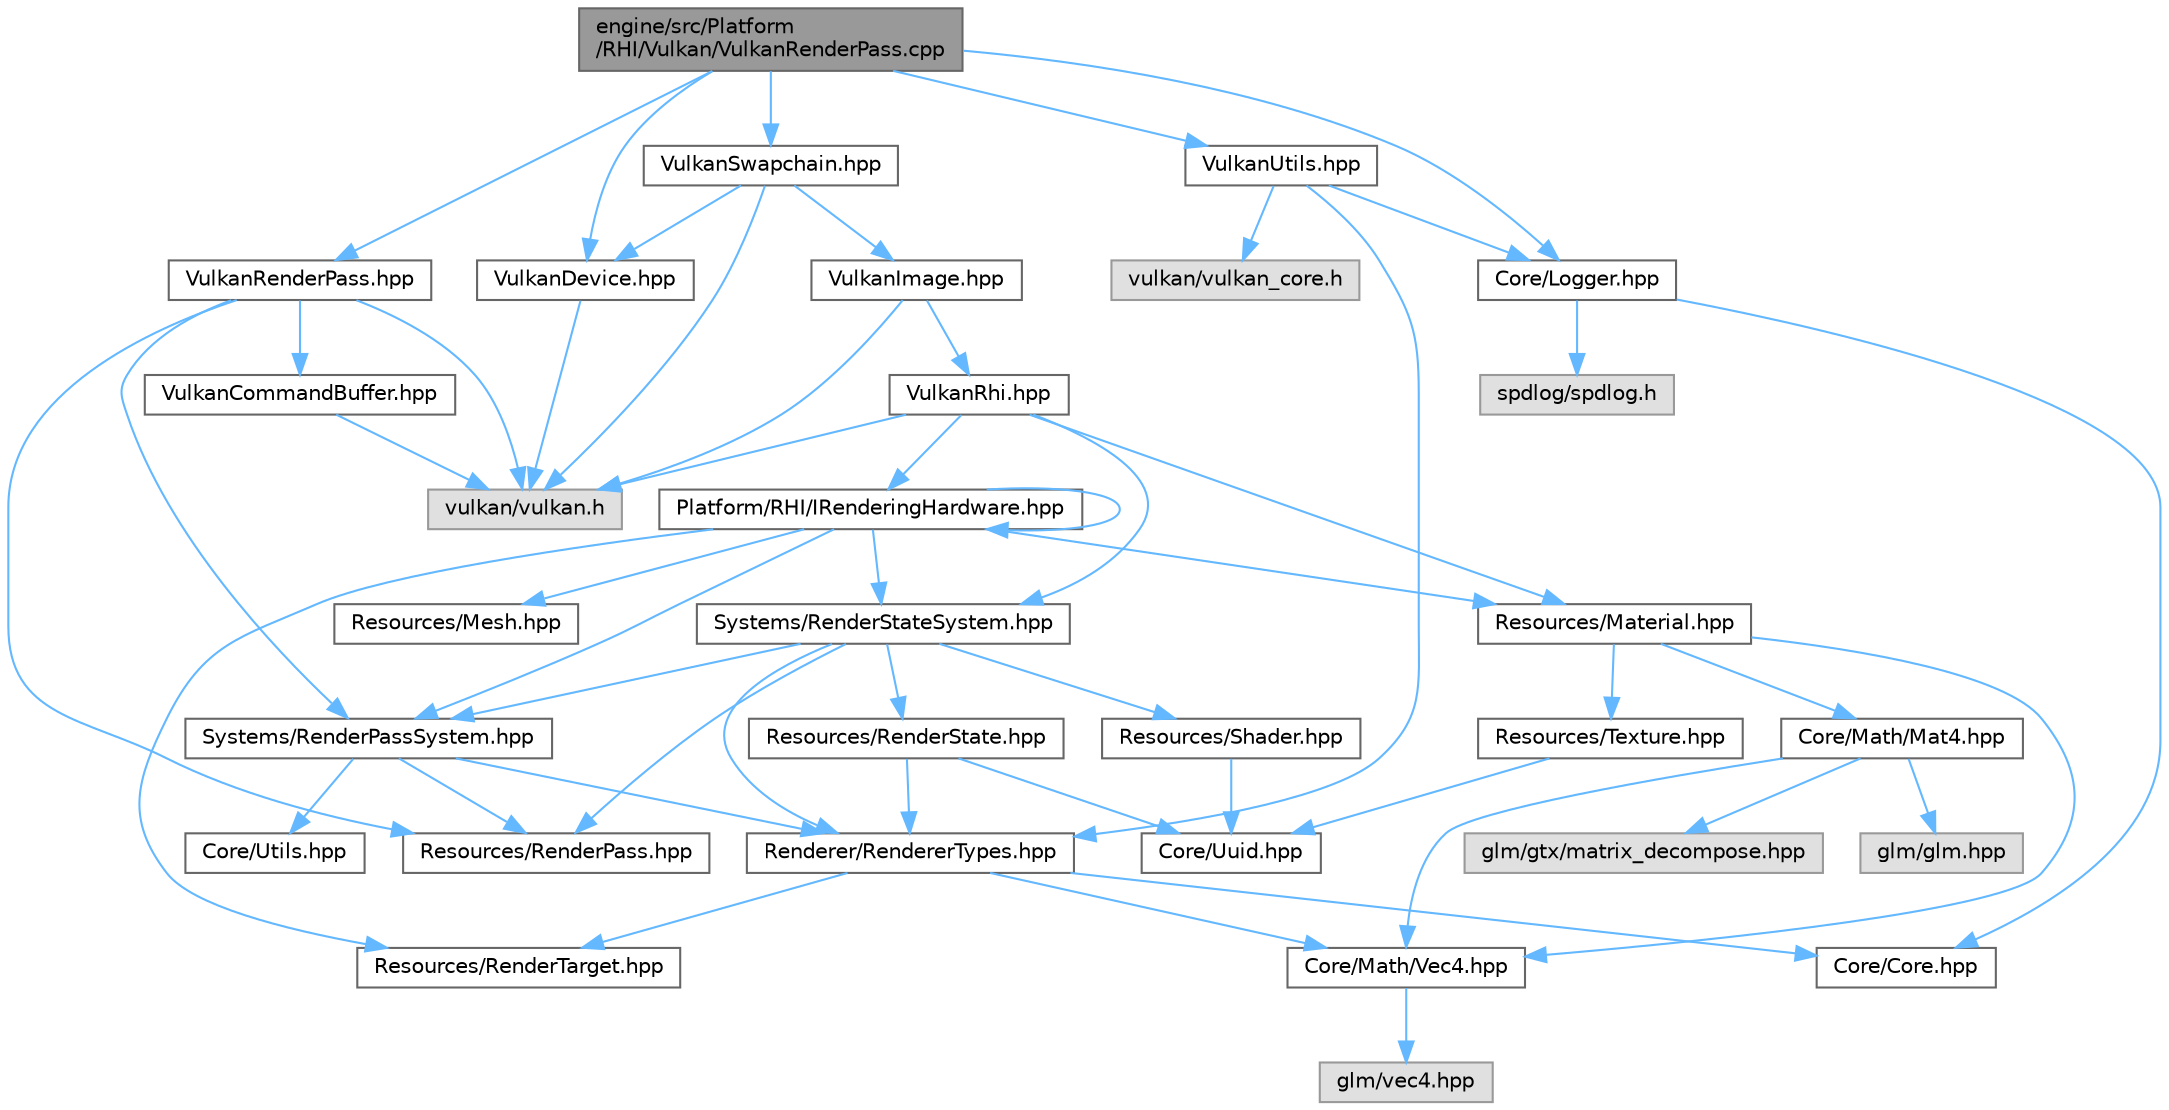 digraph "engine/src/Platform/RHI/Vulkan/VulkanRenderPass.cpp"
{
 // LATEX_PDF_SIZE
  bgcolor="transparent";
  edge [fontname=Helvetica,fontsize=10,labelfontname=Helvetica,labelfontsize=10];
  node [fontname=Helvetica,fontsize=10,shape=box,height=0.2,width=0.4];
  Node1 [id="Node000001",label="engine/src/Platform\l/RHI/Vulkan/VulkanRenderPass.cpp",height=0.2,width=0.4,color="gray40", fillcolor="grey60", style="filled", fontcolor="black",tooltip=" "];
  Node1 -> Node2 [id="edge54_Node000001_Node000002",color="steelblue1",style="solid",tooltip=" "];
  Node2 [id="Node000002",label="VulkanRenderPass.hpp",height=0.2,width=0.4,color="grey40", fillcolor="white", style="filled",URL="$_vulkan_render_pass_8hpp.html",tooltip=" "];
  Node2 -> Node3 [id="edge55_Node000002_Node000003",color="steelblue1",style="solid",tooltip=" "];
  Node3 [id="Node000003",label="vulkan/vulkan.h",height=0.2,width=0.4,color="grey60", fillcolor="#E0E0E0", style="filled",tooltip=" "];
  Node2 -> Node4 [id="edge56_Node000002_Node000004",color="steelblue1",style="solid",tooltip=" "];
  Node4 [id="Node000004",label="Resources/RenderPass.hpp",height=0.2,width=0.4,color="grey40", fillcolor="white", style="filled",URL="$_render_pass_8hpp.html",tooltip=" "];
  Node2 -> Node5 [id="edge57_Node000002_Node000005",color="steelblue1",style="solid",tooltip=" "];
  Node5 [id="Node000005",label="VulkanCommandBuffer.hpp",height=0.2,width=0.4,color="grey40", fillcolor="white", style="filled",URL="$_vulkan_command_buffer_8hpp.html",tooltip=" "];
  Node5 -> Node3 [id="edge58_Node000005_Node000003",color="steelblue1",style="solid",tooltip=" "];
  Node2 -> Node6 [id="edge59_Node000002_Node000006",color="steelblue1",style="solid",tooltip=" "];
  Node6 [id="Node000006",label="Systems/RenderPassSystem.hpp",height=0.2,width=0.4,color="grey40", fillcolor="white", style="filled",URL="$_render_pass_system_8hpp.html",tooltip=" "];
  Node6 -> Node7 [id="edge60_Node000006_Node000007",color="steelblue1",style="solid",tooltip=" "];
  Node7 [id="Node000007",label="Core/Utils.hpp",height=0.2,width=0.4,color="grey40", fillcolor="white", style="filled",URL="$_utils_8hpp.html",tooltip=" "];
  Node6 -> Node8 [id="edge61_Node000006_Node000008",color="steelblue1",style="solid",tooltip=" "];
  Node8 [id="Node000008",label="Renderer/RendererTypes.hpp",height=0.2,width=0.4,color="grey40", fillcolor="white", style="filled",URL="$_renderer_types_8hpp.html",tooltip=" "];
  Node8 -> Node9 [id="edge62_Node000008_Node000009",color="steelblue1",style="solid",tooltip=" "];
  Node9 [id="Node000009",label="Core/Core.hpp",height=0.2,width=0.4,color="grey40", fillcolor="white", style="filled",URL="$_core_8hpp.html",tooltip=" "];
  Node8 -> Node10 [id="edge63_Node000008_Node000010",color="steelblue1",style="solid",tooltip=" "];
  Node10 [id="Node000010",label="Core/Math/Vec4.hpp",height=0.2,width=0.4,color="grey40", fillcolor="white", style="filled",URL="$_vec4_8hpp.html",tooltip=" "];
  Node10 -> Node11 [id="edge64_Node000010_Node000011",color="steelblue1",style="solid",tooltip=" "];
  Node11 [id="Node000011",label="glm/vec4.hpp",height=0.2,width=0.4,color="grey60", fillcolor="#E0E0E0", style="filled",tooltip=" "];
  Node8 -> Node12 [id="edge65_Node000008_Node000012",color="steelblue1",style="solid",tooltip=" "];
  Node12 [id="Node000012",label="Resources/RenderTarget.hpp",height=0.2,width=0.4,color="grey40", fillcolor="white", style="filled",URL="$_render_target_8hpp.html",tooltip=" "];
  Node6 -> Node4 [id="edge66_Node000006_Node000004",color="steelblue1",style="solid",tooltip=" "];
  Node1 -> Node13 [id="edge67_Node000001_Node000013",color="steelblue1",style="solid",tooltip=" "];
  Node13 [id="Node000013",label="Core/Logger.hpp",height=0.2,width=0.4,color="grey40", fillcolor="white", style="filled",URL="$_logger_8hpp.html",tooltip=" "];
  Node13 -> Node14 [id="edge68_Node000013_Node000014",color="steelblue1",style="solid",tooltip=" "];
  Node14 [id="Node000014",label="spdlog/spdlog.h",height=0.2,width=0.4,color="grey60", fillcolor="#E0E0E0", style="filled",tooltip=" "];
  Node13 -> Node9 [id="edge69_Node000013_Node000009",color="steelblue1",style="solid",tooltip=" "];
  Node1 -> Node15 [id="edge70_Node000001_Node000015",color="steelblue1",style="solid",tooltip=" "];
  Node15 [id="Node000015",label="VulkanDevice.hpp",height=0.2,width=0.4,color="grey40", fillcolor="white", style="filled",URL="$_vulkan_device_8hpp.html",tooltip=" "];
  Node15 -> Node3 [id="edge71_Node000015_Node000003",color="steelblue1",style="solid",tooltip=" "];
  Node1 -> Node16 [id="edge72_Node000001_Node000016",color="steelblue1",style="solid",tooltip=" "];
  Node16 [id="Node000016",label="VulkanSwapchain.hpp",height=0.2,width=0.4,color="grey40", fillcolor="white", style="filled",URL="$_vulkan_swapchain_8hpp.html",tooltip=" "];
  Node16 -> Node15 [id="edge73_Node000016_Node000015",color="steelblue1",style="solid",tooltip=" "];
  Node16 -> Node17 [id="edge74_Node000016_Node000017",color="steelblue1",style="solid",tooltip=" "];
  Node17 [id="Node000017",label="VulkanImage.hpp",height=0.2,width=0.4,color="grey40", fillcolor="white", style="filled",URL="$_vulkan_image_8hpp.html",tooltip=" "];
  Node17 -> Node3 [id="edge75_Node000017_Node000003",color="steelblue1",style="solid",tooltip=" "];
  Node17 -> Node18 [id="edge76_Node000017_Node000018",color="steelblue1",style="solid",tooltip=" "];
  Node18 [id="Node000018",label="VulkanRhi.hpp",height=0.2,width=0.4,color="grey40", fillcolor="white", style="filled",URL="$_vulkan_rhi_8hpp.html",tooltip=" "];
  Node18 -> Node3 [id="edge77_Node000018_Node000003",color="steelblue1",style="solid",tooltip=" "];
  Node18 -> Node19 [id="edge78_Node000018_Node000019",color="steelblue1",style="solid",tooltip=" "];
  Node19 [id="Node000019",label="Platform/RHI/IRenderingHardware.hpp",height=0.2,width=0.4,color="grey40", fillcolor="white", style="filled",URL="$_i_rendering_hardware_8hpp.html",tooltip=" "];
  Node19 -> Node19 [id="edge79_Node000019_Node000019",color="steelblue1",style="solid",tooltip=" "];
  Node19 -> Node20 [id="edge80_Node000019_Node000020",color="steelblue1",style="solid",tooltip=" "];
  Node20 [id="Node000020",label="Resources/Material.hpp",height=0.2,width=0.4,color="grey40", fillcolor="white", style="filled",URL="$_material_8hpp.html",tooltip=" "];
  Node20 -> Node21 [id="edge81_Node000020_Node000021",color="steelblue1",style="solid",tooltip=" "];
  Node21 [id="Node000021",label="Core/Math/Mat4.hpp",height=0.2,width=0.4,color="grey40", fillcolor="white", style="filled",URL="$_mat4_8hpp.html",tooltip=" "];
  Node21 -> Node10 [id="edge82_Node000021_Node000010",color="steelblue1",style="solid",tooltip=" "];
  Node21 -> Node22 [id="edge83_Node000021_Node000022",color="steelblue1",style="solid",tooltip=" "];
  Node22 [id="Node000022",label="glm/glm.hpp",height=0.2,width=0.4,color="grey60", fillcolor="#E0E0E0", style="filled",tooltip=" "];
  Node21 -> Node23 [id="edge84_Node000021_Node000023",color="steelblue1",style="solid",tooltip=" "];
  Node23 [id="Node000023",label="glm/gtx/matrix_decompose.hpp",height=0.2,width=0.4,color="grey60", fillcolor="#E0E0E0", style="filled",tooltip=" "];
  Node20 -> Node10 [id="edge85_Node000020_Node000010",color="steelblue1",style="solid",tooltip=" "];
  Node20 -> Node24 [id="edge86_Node000020_Node000024",color="steelblue1",style="solid",tooltip=" "];
  Node24 [id="Node000024",label="Resources/Texture.hpp",height=0.2,width=0.4,color="grey40", fillcolor="white", style="filled",URL="$_texture_8hpp.html",tooltip=" "];
  Node24 -> Node25 [id="edge87_Node000024_Node000025",color="steelblue1",style="solid",tooltip=" "];
  Node25 [id="Node000025",label="Core/Uuid.hpp",height=0.2,width=0.4,color="grey40", fillcolor="white", style="filled",URL="$_uuid_8hpp.html",tooltip=" "];
  Node19 -> Node26 [id="edge88_Node000019_Node000026",color="steelblue1",style="solid",tooltip=" "];
  Node26 [id="Node000026",label="Resources/Mesh.hpp",height=0.2,width=0.4,color="grey40", fillcolor="white", style="filled",URL="$_mesh_8hpp.html",tooltip=" "];
  Node19 -> Node12 [id="edge89_Node000019_Node000012",color="steelblue1",style="solid",tooltip=" "];
  Node19 -> Node6 [id="edge90_Node000019_Node000006",color="steelblue1",style="solid",tooltip=" "];
  Node19 -> Node27 [id="edge91_Node000019_Node000027",color="steelblue1",style="solid",tooltip=" "];
  Node27 [id="Node000027",label="Systems/RenderStateSystem.hpp",height=0.2,width=0.4,color="grey40", fillcolor="white", style="filled",URL="$_render_state_system_8hpp.html",tooltip=" "];
  Node27 -> Node6 [id="edge92_Node000027_Node000006",color="steelblue1",style="solid",tooltip=" "];
  Node27 -> Node8 [id="edge93_Node000027_Node000008",color="steelblue1",style="solid",tooltip=" "];
  Node27 -> Node4 [id="edge94_Node000027_Node000004",color="steelblue1",style="solid",tooltip=" "];
  Node27 -> Node28 [id="edge95_Node000027_Node000028",color="steelblue1",style="solid",tooltip=" "];
  Node28 [id="Node000028",label="Resources/RenderState.hpp",height=0.2,width=0.4,color="grey40", fillcolor="white", style="filled",URL="$_render_state_8hpp.html",tooltip=" "];
  Node28 -> Node25 [id="edge96_Node000028_Node000025",color="steelblue1",style="solid",tooltip=" "];
  Node28 -> Node8 [id="edge97_Node000028_Node000008",color="steelblue1",style="solid",tooltip=" "];
  Node27 -> Node29 [id="edge98_Node000027_Node000029",color="steelblue1",style="solid",tooltip=" "];
  Node29 [id="Node000029",label="Resources/Shader.hpp",height=0.2,width=0.4,color="grey40", fillcolor="white", style="filled",URL="$_shader_8hpp.html",tooltip=" "];
  Node29 -> Node25 [id="edge99_Node000029_Node000025",color="steelblue1",style="solid",tooltip=" "];
  Node18 -> Node20 [id="edge100_Node000018_Node000020",color="steelblue1",style="solid",tooltip=" "];
  Node18 -> Node27 [id="edge101_Node000018_Node000027",color="steelblue1",style="solid",tooltip=" "];
  Node16 -> Node3 [id="edge102_Node000016_Node000003",color="steelblue1",style="solid",tooltip=" "];
  Node1 -> Node30 [id="edge103_Node000001_Node000030",color="steelblue1",style="solid",tooltip=" "];
  Node30 [id="Node000030",label="VulkanUtils.hpp",height=0.2,width=0.4,color="grey40", fillcolor="white", style="filled",URL="$_vulkan_utils_8hpp.html",tooltip=" "];
  Node30 -> Node31 [id="edge104_Node000030_Node000031",color="steelblue1",style="solid",tooltip=" "];
  Node31 [id="Node000031",label="vulkan/vulkan_core.h",height=0.2,width=0.4,color="grey60", fillcolor="#E0E0E0", style="filled",tooltip=" "];
  Node30 -> Node13 [id="edge105_Node000030_Node000013",color="steelblue1",style="solid",tooltip=" "];
  Node30 -> Node8 [id="edge106_Node000030_Node000008",color="steelblue1",style="solid",tooltip=" "];
}
